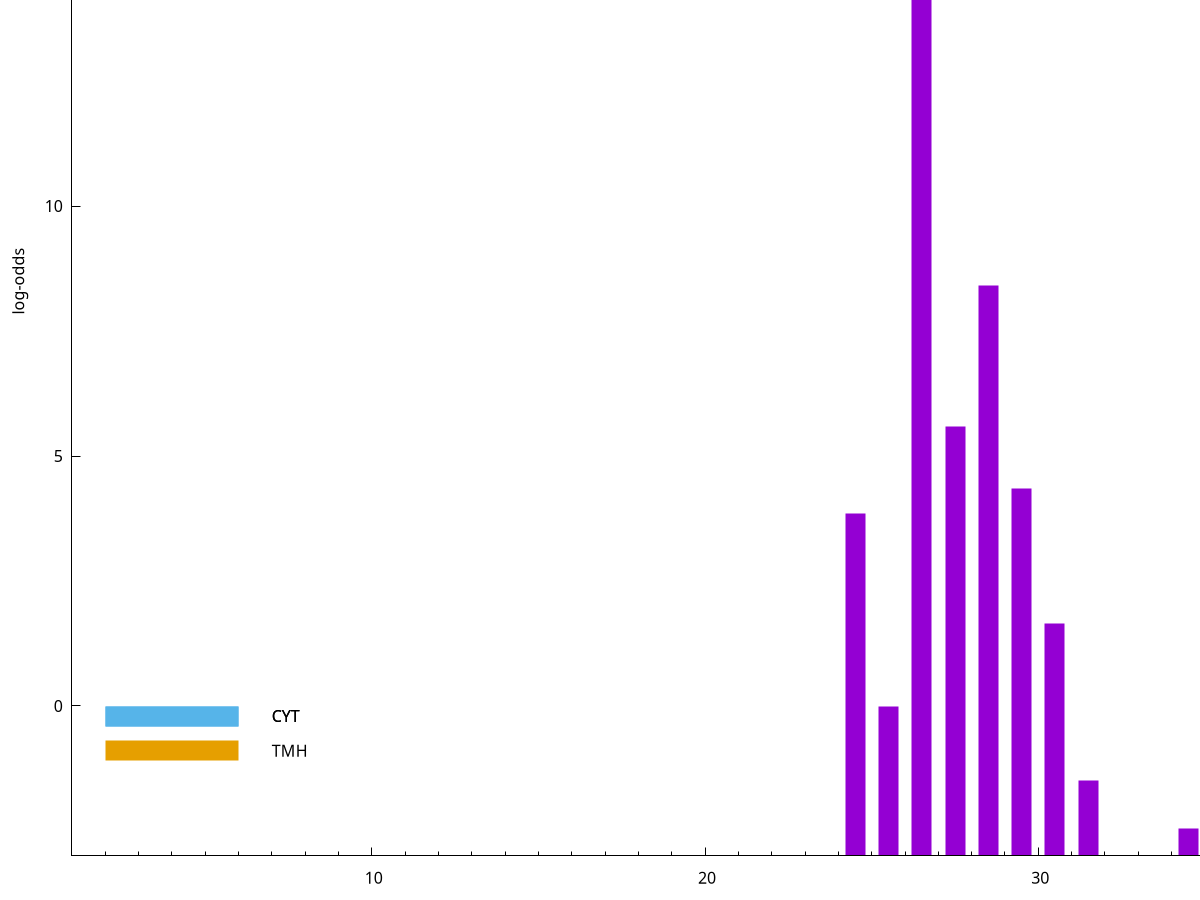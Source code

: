 set title "LipoP predictions for SRR5666568.gff"
set size 2., 1.4
set xrange [1:70] 
set mxtics 10
set yrange [-3:20]
set y2range [0:23]
set ylabel "log-odds"
set term postscript eps color solid "Helvetica" 30
set output "SRR5666568.gff334.eps"
set arrow from 2,17.0413 to 6,17.0413 nohead lt 1 lw 20
set label "SpI" at 7,17.0413
set arrow from 2,-0.200913 to 6,-0.200913 nohead lt 3 lw 20
set label "CYT" at 7,-0.200913
set arrow from 2,-0.200913 to 6,-0.200913 nohead lt 3 lw 20
set label "CYT" at 7,-0.200913
set arrow from 2,-0.896919 to 6,-0.896919 nohead lt 4 lw 20
set label "TMH" at 7,-0.896919
set arrow from 2,17.0413 to 6,17.0413 nohead lt 1 lw 20
set label "SpI" at 7,17.0413
# NOTE: The scores below are the log-odds scores with the threshold
# NOTE: subtracted (a hack to make gnuplot make the histogram all
# NOTE: look nice).
plot "-" axes x1y2 title "" with impulses lt 1 lw 20
26.500000 20.036700
28.500000 11.414240
27.500000 8.581070
29.500000 7.356820
24.500000 6.852620
30.500000 4.642550
25.500000 2.993102
36.500000 1.764720
31.500000 1.511280
34.500000 0.543850
e
exit
